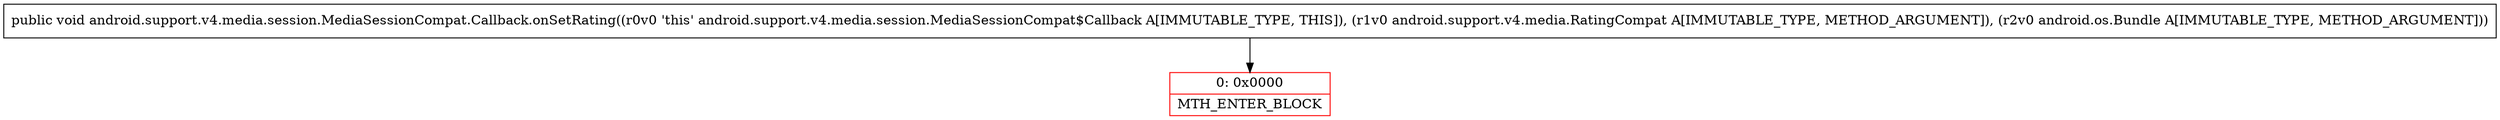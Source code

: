digraph "CFG forandroid.support.v4.media.session.MediaSessionCompat.Callback.onSetRating(Landroid\/support\/v4\/media\/RatingCompat;Landroid\/os\/Bundle;)V" {
subgraph cluster_Region_1226804323 {
label = "R(0)";
node [shape=record,color=blue];
}
Node_0 [shape=record,color=red,label="{0\:\ 0x0000|MTH_ENTER_BLOCK\l}"];
MethodNode[shape=record,label="{public void android.support.v4.media.session.MediaSessionCompat.Callback.onSetRating((r0v0 'this' android.support.v4.media.session.MediaSessionCompat$Callback A[IMMUTABLE_TYPE, THIS]), (r1v0 android.support.v4.media.RatingCompat A[IMMUTABLE_TYPE, METHOD_ARGUMENT]), (r2v0 android.os.Bundle A[IMMUTABLE_TYPE, METHOD_ARGUMENT])) }"];
MethodNode -> Node_0;
}

